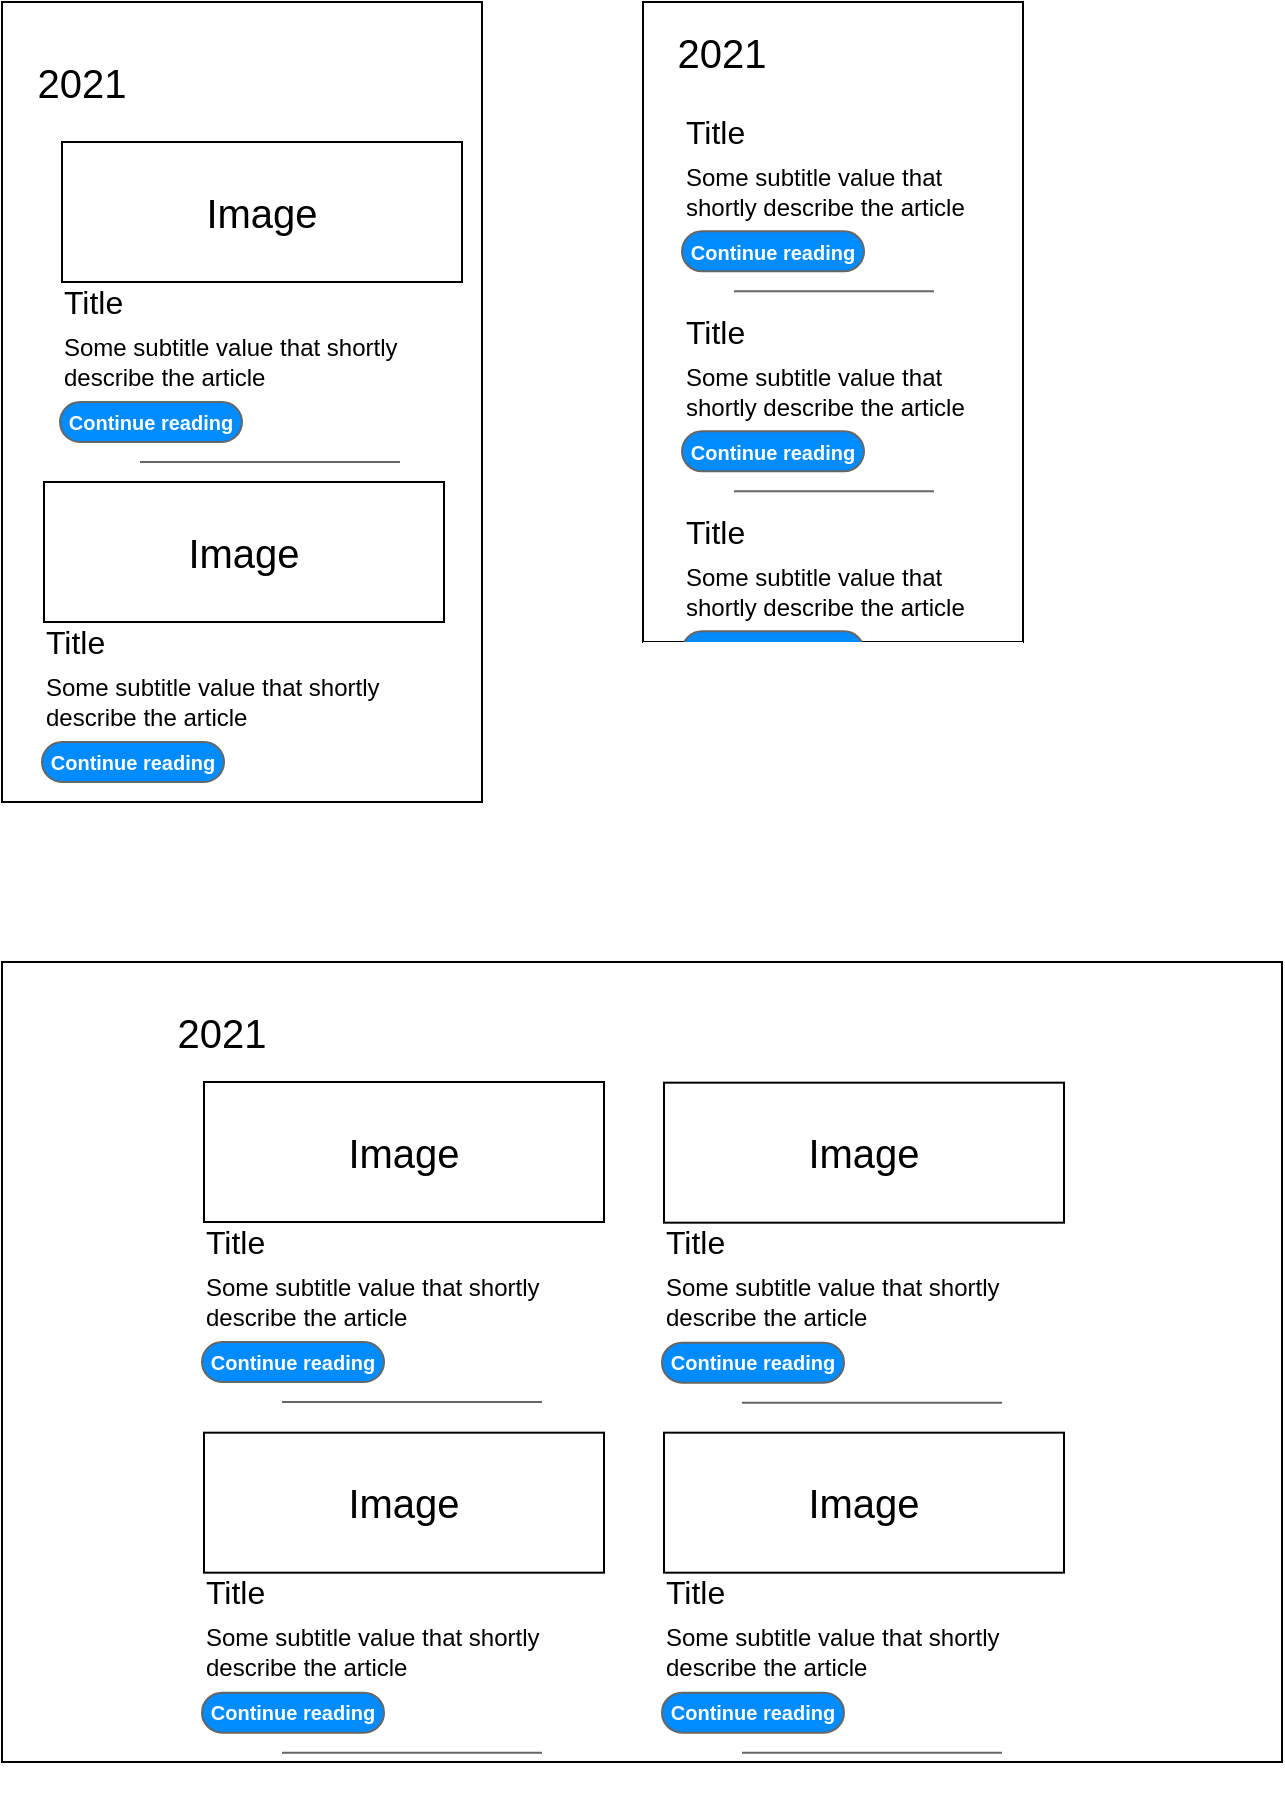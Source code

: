 <mxfile version="13.9.9" type="device"><diagram id="QsPLSy56MYH01W5PHk9H" name="Page-1"><mxGraphModel dx="1707" dy="987" grid="1" gridSize="10" guides="1" tooltips="1" connect="1" arrows="1" fold="1" page="1" pageScale="1" pageWidth="827" pageHeight="1169" math="0" shadow="0"><root><mxCell id="0"/><mxCell id="1" parent="0"/><mxCell id="XyQqAVE3saFVpYS4Al33-45" value="" style="rounded=0;whiteSpace=wrap;html=1;fontSize=10;fontColor=#000000;align=left;" vertex="1" parent="1"><mxGeometry x="80" y="560" width="640" height="400" as="geometry"/></mxCell><mxCell id="XyQqAVE3saFVpYS4Al33-2" value="" style="rounded=0;whiteSpace=wrap;html=1;" vertex="1" parent="1"><mxGeometry x="80" y="80" width="240" height="400" as="geometry"/></mxCell><mxCell id="XyQqAVE3saFVpYS4Al33-3" value="2021" style="text;html=1;strokeColor=none;fillColor=none;align=center;verticalAlign=middle;whiteSpace=wrap;rounded=0;fontSize=20;" vertex="1" parent="1"><mxGeometry x="100" y="110" width="40" height="20" as="geometry"/></mxCell><mxCell id="XyQqAVE3saFVpYS4Al33-10" value="" style="group" vertex="1" connectable="0" parent="1"><mxGeometry x="180" y="620" width="210" height="180" as="geometry"/></mxCell><mxCell id="XyQqAVE3saFVpYS4Al33-4" value="Image" style="rounded=0;whiteSpace=wrap;html=1;fontSize=20;" vertex="1" parent="XyQqAVE3saFVpYS4Al33-10"><mxGeometry x="1" width="200" height="70" as="geometry"/></mxCell><mxCell id="XyQqAVE3saFVpYS4Al33-5" value="Title" style="text;html=1;strokeColor=none;fillColor=none;align=left;verticalAlign=middle;whiteSpace=wrap;rounded=0;fontSize=16;" vertex="1" parent="XyQqAVE3saFVpYS4Al33-10"><mxGeometry y="70" width="40" height="20" as="geometry"/></mxCell><mxCell id="XyQqAVE3saFVpYS4Al33-6" value="Some subtitle value that shortly describe the article" style="text;html=1;strokeColor=none;fillColor=none;align=left;verticalAlign=middle;whiteSpace=wrap;rounded=0;fontSize=12;" vertex="1" parent="XyQqAVE3saFVpYS4Al33-10"><mxGeometry y="100" width="210" height="20" as="geometry"/></mxCell><mxCell id="XyQqAVE3saFVpYS4Al33-7" value="Continue reading" style="strokeWidth=1;shadow=0;dashed=0;align=center;html=1;shape=mxgraph.mockup.buttons.button;strokeColor=#666666;fontColor=#ffffff;mainText=;buttonStyle=round;fontSize=10;fontStyle=1;fillColor=#008cff;whiteSpace=wrap;" vertex="1" parent="XyQqAVE3saFVpYS4Al33-10"><mxGeometry y="130" width="91" height="20" as="geometry"/></mxCell><mxCell id="XyQqAVE3saFVpYS4Al33-9" value="" style="endArrow=none;html=1;fontSize=10;fillColor=#f5f5f5;strokeColor=#666666;" edge="1" parent="XyQqAVE3saFVpYS4Al33-10"><mxGeometry width="50" height="50" relative="1" as="geometry"><mxPoint x="40" y="160" as="sourcePoint"/><mxPoint x="170" y="160" as="targetPoint"/></mxGeometry></mxCell><mxCell id="XyQqAVE3saFVpYS4Al33-11" value="" style="group" vertex="1" connectable="0" parent="1"><mxGeometry x="100" y="320" width="210" height="180" as="geometry"/></mxCell><mxCell id="XyQqAVE3saFVpYS4Al33-12" value="Image" style="rounded=0;whiteSpace=wrap;html=1;fontSize=20;" vertex="1" parent="XyQqAVE3saFVpYS4Al33-11"><mxGeometry x="1" width="200" height="70" as="geometry"/></mxCell><mxCell id="XyQqAVE3saFVpYS4Al33-13" value="Title" style="text;html=1;strokeColor=none;fillColor=none;align=left;verticalAlign=middle;whiteSpace=wrap;rounded=0;fontSize=16;" vertex="1" parent="XyQqAVE3saFVpYS4Al33-11"><mxGeometry y="70" width="40" height="20" as="geometry"/></mxCell><mxCell id="XyQqAVE3saFVpYS4Al33-14" value="Some subtitle value that shortly describe the article" style="text;html=1;strokeColor=none;fillColor=none;align=left;verticalAlign=middle;whiteSpace=wrap;rounded=0;fontSize=12;" vertex="1" parent="XyQqAVE3saFVpYS4Al33-11"><mxGeometry y="100" width="210" height="20" as="geometry"/></mxCell><mxCell id="XyQqAVE3saFVpYS4Al33-15" value="Continue reading" style="strokeWidth=1;shadow=0;dashed=0;align=center;html=1;shape=mxgraph.mockup.buttons.button;strokeColor=#666666;fontColor=#ffffff;mainText=;buttonStyle=round;fontSize=10;fontStyle=1;fillColor=#008cff;whiteSpace=wrap;" vertex="1" parent="XyQqAVE3saFVpYS4Al33-11"><mxGeometry y="130" width="91" height="20" as="geometry"/></mxCell><mxCell id="XyQqAVE3saFVpYS4Al33-17" value="" style="rounded=0;whiteSpace=wrap;html=1;" vertex="1" parent="1"><mxGeometry x="400.5" y="80" width="190" height="320" as="geometry"/></mxCell><mxCell id="XyQqAVE3saFVpYS4Al33-18" value="2021" style="text;html=1;strokeColor=none;fillColor=none;align=center;verticalAlign=middle;whiteSpace=wrap;rounded=0;fontSize=20;" vertex="1" parent="1"><mxGeometry x="420" y="94.66" width="40" height="20" as="geometry"/></mxCell><mxCell id="XyQqAVE3saFVpYS4Al33-33" value="" style="group" vertex="1" connectable="0" parent="1"><mxGeometry x="420" y="234.66" width="151" height="90" as="geometry"/></mxCell><mxCell id="XyQqAVE3saFVpYS4Al33-21" value="Title" style="text;html=1;strokeColor=none;fillColor=none;align=left;verticalAlign=middle;whiteSpace=wrap;rounded=0;fontSize=16;" vertex="1" parent="XyQqAVE3saFVpYS4Al33-33"><mxGeometry width="40" height="20" as="geometry"/></mxCell><mxCell id="XyQqAVE3saFVpYS4Al33-22" value="Some subtitle value that shortly describe the article" style="text;html=1;strokeColor=none;fillColor=none;align=left;verticalAlign=middle;whiteSpace=wrap;rounded=0;fontSize=12;" vertex="1" parent="XyQqAVE3saFVpYS4Al33-33"><mxGeometry y="30" width="151" height="20" as="geometry"/></mxCell><mxCell id="XyQqAVE3saFVpYS4Al33-23" value="Continue reading" style="strokeWidth=1;shadow=0;dashed=0;align=center;html=1;shape=mxgraph.mockup.buttons.button;strokeColor=#666666;fontColor=#ffffff;mainText=;buttonStyle=round;fontSize=10;fontStyle=1;fillColor=#008cff;whiteSpace=wrap;" vertex="1" parent="XyQqAVE3saFVpYS4Al33-33"><mxGeometry y="60" width="91" height="20" as="geometry"/></mxCell><mxCell id="XyQqAVE3saFVpYS4Al33-31" value="" style="endArrow=none;html=1;fontSize=10;fillColor=#f5f5f5;strokeColor=#666666;" edge="1" parent="XyQqAVE3saFVpYS4Al33-33"><mxGeometry x="-10" y="-90" width="50" height="50" as="geometry"><mxPoint x="26" y="90" as="sourcePoint"/><mxPoint x="126" y="90" as="targetPoint"/><Array as="points"><mxPoint x="81" y="90"/></Array></mxGeometry></mxCell><mxCell id="XyQqAVE3saFVpYS4Al33-34" value="" style="group" vertex="1" connectable="0" parent="1"><mxGeometry x="420" y="134.66" width="151" height="90" as="geometry"/></mxCell><mxCell id="XyQqAVE3saFVpYS4Al33-35" value="Title" style="text;html=1;strokeColor=none;fillColor=none;align=left;verticalAlign=middle;whiteSpace=wrap;rounded=0;fontSize=16;" vertex="1" parent="XyQqAVE3saFVpYS4Al33-34"><mxGeometry width="40" height="20" as="geometry"/></mxCell><mxCell id="XyQqAVE3saFVpYS4Al33-36" value="Some subtitle value that shortly describe the article" style="text;html=1;strokeColor=none;fillColor=none;align=left;verticalAlign=middle;whiteSpace=wrap;rounded=0;fontSize=12;" vertex="1" parent="XyQqAVE3saFVpYS4Al33-34"><mxGeometry y="30" width="151" height="20" as="geometry"/></mxCell><mxCell id="XyQqAVE3saFVpYS4Al33-37" value="Continue reading" style="strokeWidth=1;shadow=0;dashed=0;align=center;html=1;shape=mxgraph.mockup.buttons.button;strokeColor=#666666;fontColor=#ffffff;mainText=;buttonStyle=round;fontSize=10;fontStyle=1;fillColor=#008cff;whiteSpace=wrap;" vertex="1" parent="XyQqAVE3saFVpYS4Al33-34"><mxGeometry y="60" width="91" height="20" as="geometry"/></mxCell><mxCell id="XyQqAVE3saFVpYS4Al33-38" value="" style="endArrow=none;html=1;fontSize=10;fillColor=#f5f5f5;strokeColor=#666666;" edge="1" parent="XyQqAVE3saFVpYS4Al33-34"><mxGeometry x="-10" y="-90" width="50" height="50" as="geometry"><mxPoint x="26" y="90" as="sourcePoint"/><mxPoint x="126" y="90" as="targetPoint"/><Array as="points"><mxPoint x="81" y="90"/></Array></mxGeometry></mxCell><mxCell id="XyQqAVE3saFVpYS4Al33-39" value="" style="group" vertex="1" connectable="0" parent="1"><mxGeometry x="420" y="334.66" width="151" height="90" as="geometry"/></mxCell><mxCell id="XyQqAVE3saFVpYS4Al33-42" value="Continue reading" style="strokeWidth=1;shadow=0;dashed=0;align=center;html=1;shape=mxgraph.mockup.buttons.button;strokeColor=#666666;fontColor=#ffffff;mainText=;buttonStyle=round;fontSize=10;fontStyle=1;fillColor=#008cff;whiteSpace=wrap;" vertex="1" parent="XyQqAVE3saFVpYS4Al33-39"><mxGeometry y="60" width="91" height="20" as="geometry"/></mxCell><mxCell id="XyQqAVE3saFVpYS4Al33-40" value="Title" style="text;html=1;strokeColor=none;fillColor=none;align=left;verticalAlign=middle;whiteSpace=wrap;rounded=0;fontSize=16;" vertex="1" parent="XyQqAVE3saFVpYS4Al33-39"><mxGeometry width="40" height="20" as="geometry"/></mxCell><mxCell id="XyQqAVE3saFVpYS4Al33-41" value="Some subtitle value that shortly describe the article" style="text;html=1;strokeColor=none;fillColor=none;align=left;verticalAlign=middle;whiteSpace=wrap;rounded=0;fontSize=12;" vertex="1" parent="XyQqAVE3saFVpYS4Al33-39"><mxGeometry y="30" width="151" height="20" as="geometry"/></mxCell><mxCell id="XyQqAVE3saFVpYS4Al33-44" value="" style="rounded=0;whiteSpace=wrap;html=1;strokeColor=none;" vertex="1" parent="1"><mxGeometry x="400.5" y="400" width="190" height="34.66" as="geometry"/></mxCell><mxCell id="XyQqAVE3saFVpYS4Al33-46" value="" style="group" vertex="1" connectable="0" parent="1"><mxGeometry x="109" y="150" width="210" height="180" as="geometry"/></mxCell><mxCell id="XyQqAVE3saFVpYS4Al33-47" value="Image" style="rounded=0;whiteSpace=wrap;html=1;fontSize=20;" vertex="1" parent="XyQqAVE3saFVpYS4Al33-46"><mxGeometry x="1" width="200" height="70" as="geometry"/></mxCell><mxCell id="XyQqAVE3saFVpYS4Al33-48" value="Title" style="text;html=1;strokeColor=none;fillColor=none;align=left;verticalAlign=middle;whiteSpace=wrap;rounded=0;fontSize=16;" vertex="1" parent="XyQqAVE3saFVpYS4Al33-46"><mxGeometry y="70" width="40" height="20" as="geometry"/></mxCell><mxCell id="XyQqAVE3saFVpYS4Al33-49" value="Some subtitle value that shortly describe the article" style="text;html=1;strokeColor=none;fillColor=none;align=left;verticalAlign=middle;whiteSpace=wrap;rounded=0;fontSize=12;" vertex="1" parent="XyQqAVE3saFVpYS4Al33-46"><mxGeometry y="100" width="210" height="20" as="geometry"/></mxCell><mxCell id="XyQqAVE3saFVpYS4Al33-50" value="Continue reading" style="strokeWidth=1;shadow=0;dashed=0;align=center;html=1;shape=mxgraph.mockup.buttons.button;strokeColor=#666666;fontColor=#ffffff;mainText=;buttonStyle=round;fontSize=10;fontStyle=1;fillColor=#008cff;whiteSpace=wrap;" vertex="1" parent="XyQqAVE3saFVpYS4Al33-46"><mxGeometry y="130" width="91" height="20" as="geometry"/></mxCell><mxCell id="XyQqAVE3saFVpYS4Al33-51" value="" style="endArrow=none;html=1;fontSize=10;fillColor=#f5f5f5;strokeColor=#666666;" edge="1" parent="XyQqAVE3saFVpYS4Al33-46"><mxGeometry width="50" height="50" relative="1" as="geometry"><mxPoint x="40" y="160" as="sourcePoint"/><mxPoint x="170" y="160" as="targetPoint"/></mxGeometry></mxCell><mxCell id="XyQqAVE3saFVpYS4Al33-58" value="" style="group" vertex="1" connectable="0" parent="1"><mxGeometry x="180" y="795.34" width="210" height="180" as="geometry"/></mxCell><mxCell id="XyQqAVE3saFVpYS4Al33-59" value="Image" style="rounded=0;whiteSpace=wrap;html=1;fontSize=20;" vertex="1" parent="XyQqAVE3saFVpYS4Al33-58"><mxGeometry x="1" width="200" height="70" as="geometry"/></mxCell><mxCell id="XyQqAVE3saFVpYS4Al33-60" value="Title" style="text;html=1;strokeColor=none;fillColor=none;align=left;verticalAlign=middle;whiteSpace=wrap;rounded=0;fontSize=16;" vertex="1" parent="XyQqAVE3saFVpYS4Al33-58"><mxGeometry y="70" width="40" height="20" as="geometry"/></mxCell><mxCell id="XyQqAVE3saFVpYS4Al33-61" value="Some subtitle value that shortly describe the article" style="text;html=1;strokeColor=none;fillColor=none;align=left;verticalAlign=middle;whiteSpace=wrap;rounded=0;fontSize=12;" vertex="1" parent="XyQqAVE3saFVpYS4Al33-58"><mxGeometry y="100" width="210" height="20" as="geometry"/></mxCell><mxCell id="XyQqAVE3saFVpYS4Al33-62" value="Continue reading" style="strokeWidth=1;shadow=0;dashed=0;align=center;html=1;shape=mxgraph.mockup.buttons.button;strokeColor=#666666;fontColor=#ffffff;mainText=;buttonStyle=round;fontSize=10;fontStyle=1;fillColor=#008cff;whiteSpace=wrap;" vertex="1" parent="XyQqAVE3saFVpYS4Al33-58"><mxGeometry y="130" width="91" height="20" as="geometry"/></mxCell><mxCell id="XyQqAVE3saFVpYS4Al33-63" value="" style="endArrow=none;html=1;fontSize=10;fillColor=#f5f5f5;strokeColor=#666666;" edge="1" parent="XyQqAVE3saFVpYS4Al33-58"><mxGeometry width="50" height="50" relative="1" as="geometry"><mxPoint x="40" y="160" as="sourcePoint"/><mxPoint x="170" y="160" as="targetPoint"/></mxGeometry></mxCell><mxCell id="XyQqAVE3saFVpYS4Al33-64" value="" style="group" vertex="1" connectable="0" parent="1"><mxGeometry x="410" y="620.34" width="210" height="180" as="geometry"/></mxCell><mxCell id="XyQqAVE3saFVpYS4Al33-65" value="Image" style="rounded=0;whiteSpace=wrap;html=1;fontSize=20;" vertex="1" parent="XyQqAVE3saFVpYS4Al33-64"><mxGeometry x="1" width="200" height="70" as="geometry"/></mxCell><mxCell id="XyQqAVE3saFVpYS4Al33-66" value="Title" style="text;html=1;strokeColor=none;fillColor=none;align=left;verticalAlign=middle;whiteSpace=wrap;rounded=0;fontSize=16;" vertex="1" parent="XyQqAVE3saFVpYS4Al33-64"><mxGeometry y="70" width="40" height="20" as="geometry"/></mxCell><mxCell id="XyQqAVE3saFVpYS4Al33-67" value="Some subtitle value that shortly describe the article" style="text;html=1;strokeColor=none;fillColor=none;align=left;verticalAlign=middle;whiteSpace=wrap;rounded=0;fontSize=12;" vertex="1" parent="XyQqAVE3saFVpYS4Al33-64"><mxGeometry y="100" width="210" height="20" as="geometry"/></mxCell><mxCell id="XyQqAVE3saFVpYS4Al33-68" value="Continue reading" style="strokeWidth=1;shadow=0;dashed=0;align=center;html=1;shape=mxgraph.mockup.buttons.button;strokeColor=#666666;fontColor=#ffffff;mainText=;buttonStyle=round;fontSize=10;fontStyle=1;fillColor=#008cff;whiteSpace=wrap;" vertex="1" parent="XyQqAVE3saFVpYS4Al33-64"><mxGeometry y="130" width="91" height="20" as="geometry"/></mxCell><mxCell id="XyQqAVE3saFVpYS4Al33-69" value="" style="endArrow=none;html=1;fontSize=10;fillColor=#f5f5f5;strokeColor=#666666;" edge="1" parent="XyQqAVE3saFVpYS4Al33-64"><mxGeometry width="50" height="50" relative="1" as="geometry"><mxPoint x="40" y="160" as="sourcePoint"/><mxPoint x="170" y="160" as="targetPoint"/></mxGeometry></mxCell><mxCell id="XyQqAVE3saFVpYS4Al33-70" value="" style="group" vertex="1" connectable="0" parent="1"><mxGeometry x="410" y="795.34" width="210" height="180" as="geometry"/></mxCell><mxCell id="XyQqAVE3saFVpYS4Al33-71" value="Image" style="rounded=0;whiteSpace=wrap;html=1;fontSize=20;" vertex="1" parent="XyQqAVE3saFVpYS4Al33-70"><mxGeometry x="1" width="200" height="70" as="geometry"/></mxCell><mxCell id="XyQqAVE3saFVpYS4Al33-72" value="Title" style="text;html=1;strokeColor=none;fillColor=none;align=left;verticalAlign=middle;whiteSpace=wrap;rounded=0;fontSize=16;" vertex="1" parent="XyQqAVE3saFVpYS4Al33-70"><mxGeometry y="70" width="40" height="20" as="geometry"/></mxCell><mxCell id="XyQqAVE3saFVpYS4Al33-73" value="Some subtitle value that shortly describe the article" style="text;html=1;strokeColor=none;fillColor=none;align=left;verticalAlign=middle;whiteSpace=wrap;rounded=0;fontSize=12;" vertex="1" parent="XyQqAVE3saFVpYS4Al33-70"><mxGeometry y="100" width="210" height="20" as="geometry"/></mxCell><mxCell id="XyQqAVE3saFVpYS4Al33-74" value="Continue reading" style="strokeWidth=1;shadow=0;dashed=0;align=center;html=1;shape=mxgraph.mockup.buttons.button;strokeColor=#666666;fontColor=#ffffff;mainText=;buttonStyle=round;fontSize=10;fontStyle=1;fillColor=#008cff;whiteSpace=wrap;" vertex="1" parent="XyQqAVE3saFVpYS4Al33-70"><mxGeometry y="130" width="91" height="20" as="geometry"/></mxCell><mxCell id="XyQqAVE3saFVpYS4Al33-75" value="" style="endArrow=none;html=1;fontSize=10;fillColor=#f5f5f5;strokeColor=#666666;" edge="1" parent="XyQqAVE3saFVpYS4Al33-70"><mxGeometry width="50" height="50" relative="1" as="geometry"><mxPoint x="40" y="160" as="sourcePoint"/><mxPoint x="170" y="160" as="targetPoint"/></mxGeometry></mxCell><mxCell id="XyQqAVE3saFVpYS4Al33-76" value="2021" style="text;html=1;strokeColor=none;fillColor=none;align=center;verticalAlign=middle;whiteSpace=wrap;rounded=0;fontSize=20;" vertex="1" parent="1"><mxGeometry x="170" y="585" width="40" height="20" as="geometry"/></mxCell></root></mxGraphModel></diagram></mxfile>